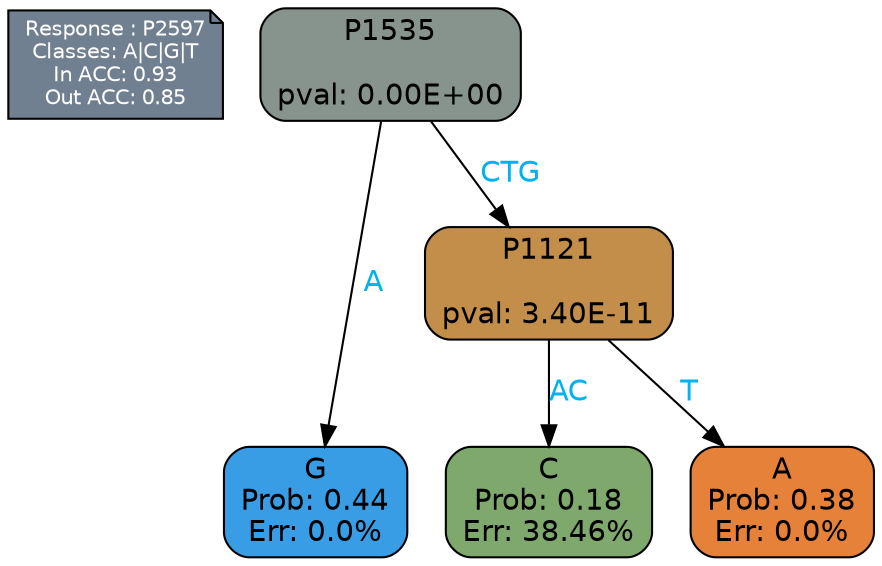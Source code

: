 digraph Tree {
node [shape=box, style="filled, rounded", color="black", fontname=helvetica] ;
graph [ranksep=equally, splines=polylines, bgcolor=transparent, dpi=600] ;
edge [fontname=helvetica] ;
LEGEND [label="Response : P2597
Classes: A|C|G|T
In ACC: 0.93
Out ACC: 0.85
",shape=note,align=left,style=filled,fillcolor="slategray",fontcolor="white",fontsize=10];1 [label="P1535

pval: 0.00E+00", fillcolor="#87948d"] ;
2 [label="G
Prob: 0.44
Err: 0.0%", fillcolor="#399de5"] ;
3 [label="P1121

pval: 3.40E-11", fillcolor="#c38d4a"] ;
4 [label="C
Prob: 0.18
Err: 38.46%", fillcolor="#7fa86d"] ;
5 [label="A
Prob: 0.38
Err: 0.0%", fillcolor="#e58139"] ;
1 -> 2 [label="A",fontcolor=deepskyblue2] ;
1 -> 3 [label="CTG",fontcolor=deepskyblue2] ;
3 -> 4 [label="AC",fontcolor=deepskyblue2] ;
3 -> 5 [label="T",fontcolor=deepskyblue2] ;
{rank = same; 2;4;5;}{rank = same; LEGEND;1;}}